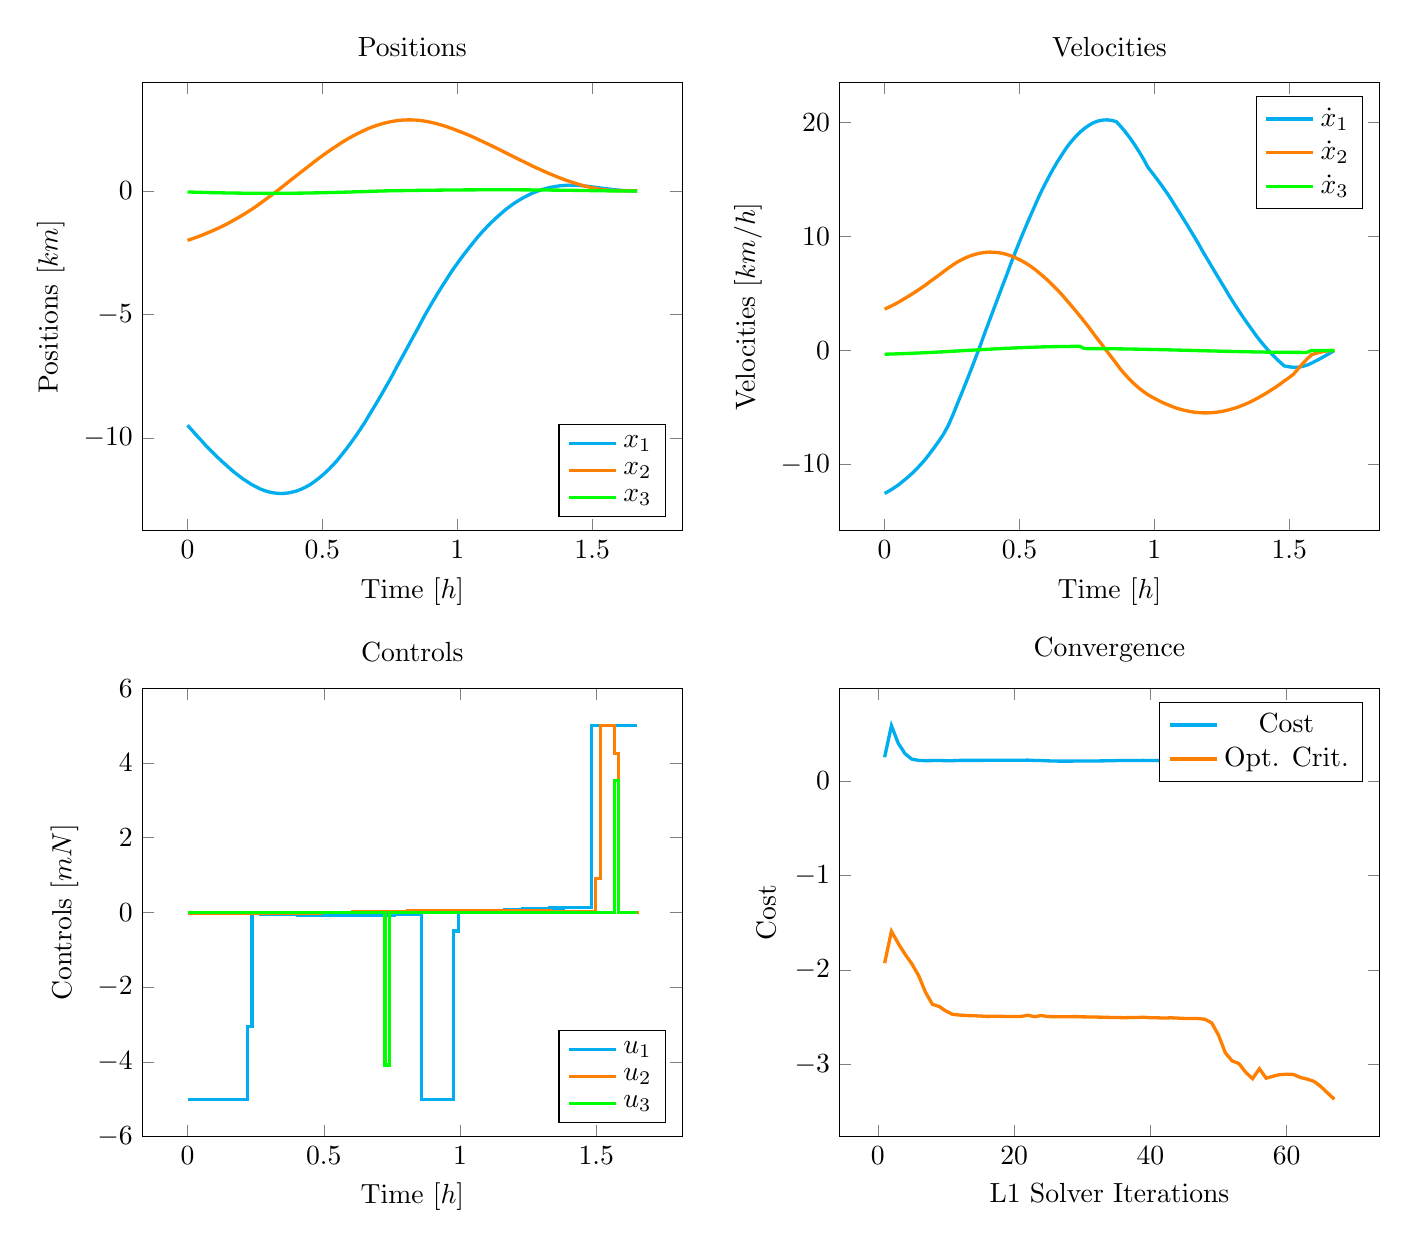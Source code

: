 \begin{tikzpicture}[]
\begin{groupplot}[group style={horizontal sep = 2.0cm, vertical sep = 2.0cm, group size=2 by 2}]
\nextgroupplot [legend pos = {south east}, ylabel = {Positions $[km]$}, title = {Positions}, xlabel = {Time $[h]$}]\addplot+ [no marks, cyan, very thick]coordinates {
(0.0, -9.477)
(0.017, -9.686)
(0.034, -9.891)
(0.051, -10.092)
(0.067, -10.288)
(0.084, -10.478)
(0.101, -10.662)
(0.118, -10.841)
(0.135, -11.012)
(0.152, -11.176)
(0.168, -11.332)
(0.185, -11.479)
(0.202, -11.617)
(0.219, -11.745)
(0.236, -11.862)
(0.253, -11.964)
(0.269, -12.052)
(0.286, -12.123)
(0.303, -12.177)
(0.32, -12.214)
(0.337, -12.234)
(0.354, -12.236)
(0.37, -12.221)
(0.387, -12.187)
(0.404, -12.135)
(0.421, -12.066)
(0.438, -11.978)
(0.455, -11.873)
(0.471, -11.75)
(0.488, -11.61)
(0.505, -11.453)
(0.522, -11.279)
(0.539, -11.09)
(0.556, -10.885)
(0.572, -10.665)
(0.589, -10.43)
(0.606, -10.183)
(0.623, -9.922)
(0.64, -9.65)
(0.657, -9.366)
(0.673, -9.073)
(0.69, -8.77)
(0.707, -8.458)
(0.724, -8.14)
(0.741, -7.815)
(0.758, -7.485)
(0.774, -7.151)
(0.791, -6.813)
(0.808, -6.474)
(0.825, -6.134)
(0.842, -5.794)
(0.859, -5.455)
(0.875, -5.121)
(0.892, -4.795)
(0.909, -4.476)
(0.926, -4.168)
(0.943, -3.869)
(0.96, -3.581)
(0.976, -3.305)
(0.993, -3.039)
(1.01, -2.782)
(1.027, -2.534)
(1.044, -2.296)
(1.061, -2.067)
(1.077, -1.848)
(1.094, -1.64)
(1.111, -1.443)
(1.128, -1.257)
(1.145, -1.082)
(1.162, -0.918)
(1.178, -0.765)
(1.195, -0.624)
(1.212, -0.494)
(1.229, -0.376)
(1.246, -0.269)
(1.263, -0.173)
(1.279, -0.088)
(1.296, -0.014)
(1.313, 0.05)
(1.33, 0.103)
(1.347, 0.147)
(1.364, 0.181)
(1.38, 0.206)
(1.397, 0.222)
(1.414, 0.229)
(1.431, 0.23)
(1.448, 0.222)
(1.465, 0.209)
(1.481, 0.189)
(1.498, 0.165)
(1.515, 0.141)
(1.532, 0.116)
(1.549, 0.091)
(1.566, 0.069)
(1.582, 0.048)
(1.599, 0.031)
(1.616, 0.018)
(1.633, 0.008)
(1.65, 0.002)
(1.667, -0.0)
};
\addlegendentry{$x_1$}
\addplot+ [no marks, orange, very thick]coordinates {
(0.0, -2.0)
(0.017, -1.937)
(0.034, -1.872)
(0.051, -1.802)
(0.067, -1.73)
(0.084, -1.653)
(0.101, -1.572)
(0.118, -1.487)
(0.135, -1.397)
(0.152, -1.302)
(0.168, -1.203)
(0.185, -1.1)
(0.202, -0.991)
(0.219, -0.877)
(0.236, -0.758)
(0.253, -0.634)
(0.269, -0.506)
(0.286, -0.373)
(0.303, -0.238)
(0.32, -0.099)
(0.337, 0.042)
(0.354, 0.185)
(0.37, 0.329)
(0.387, 0.474)
(0.404, 0.619)
(0.421, 0.764)
(0.438, 0.907)
(0.455, 1.05)
(0.471, 1.19)
(0.488, 1.328)
(0.505, 1.463)
(0.522, 1.594)
(0.539, 1.721)
(0.556, 1.843)
(0.572, 1.961)
(0.589, 2.073)
(0.606, 2.179)
(0.623, 2.278)
(0.64, 2.371)
(0.657, 2.457)
(0.673, 2.536)
(0.69, 2.607)
(0.707, 2.67)
(0.724, 2.725)
(0.741, 2.772)
(0.758, 2.81)
(0.774, 2.839)
(0.791, 2.86)
(0.808, 2.871)
(0.825, 2.874)
(0.842, 2.868)
(0.859, 2.853)
(0.875, 2.83)
(0.892, 2.798)
(0.909, 2.758)
(0.926, 2.712)
(0.943, 2.659)
(0.96, 2.601)
(0.976, 2.538)
(0.993, 2.471)
(1.01, 2.4)
(1.027, 2.325)
(1.044, 2.248)
(1.061, 2.167)
(1.077, 2.084)
(1.094, 1.998)
(1.111, 1.911)
(1.128, 1.822)
(1.145, 1.732)
(1.162, 1.641)
(1.178, 1.549)
(1.195, 1.457)
(1.212, 1.365)
(1.229, 1.273)
(1.246, 1.183)
(1.263, 1.093)
(1.279, 1.005)
(1.296, 0.919)
(1.313, 0.835)
(1.33, 0.753)
(1.347, 0.674)
(1.364, 0.598)
(1.38, 0.526)
(1.397, 0.457)
(1.414, 0.392)
(1.431, 0.331)
(1.448, 0.274)
(1.465, 0.222)
(1.481, 0.174)
(1.498, 0.132)
(1.515, 0.094)
(1.532, 0.063)
(1.549, 0.04)
(1.566, 0.024)
(1.582, 0.014)
(1.599, 0.009)
(1.616, 0.006)
(1.633, 0.004)
(1.65, 0.004)
(1.667, 0.004)
};
\addlegendentry{$x_2$}
\addplot+ [no marks, green, very thick]coordinates {
(0.0, -0.043)
(0.017, -0.048)
(0.034, -0.054)
(0.051, -0.059)
(0.067, -0.063)
(0.084, -0.068)
(0.101, -0.072)
(0.118, -0.076)
(0.135, -0.08)
(0.152, -0.083)
(0.168, -0.086)
(0.185, -0.089)
(0.202, -0.091)
(0.219, -0.093)
(0.236, -0.095)
(0.253, -0.096)
(0.269, -0.097)
(0.286, -0.098)
(0.303, -0.098)
(0.32, -0.098)
(0.337, -0.097)
(0.354, -0.096)
(0.37, -0.095)
(0.387, -0.093)
(0.404, -0.091)
(0.421, -0.089)
(0.438, -0.086)
(0.455, -0.083)
(0.471, -0.079)
(0.488, -0.076)
(0.505, -0.072)
(0.522, -0.067)
(0.539, -0.063)
(0.556, -0.058)
(0.572, -0.053)
(0.589, -0.048)
(0.606, -0.042)
(0.623, -0.037)
(0.64, -0.031)
(0.657, -0.025)
(0.673, -0.019)
(0.69, -0.013)
(0.707, -0.007)
(0.724, -0.001)
(0.741, 0.003)
(0.758, 0.006)
(0.774, 0.009)
(0.791, 0.012)
(0.808, 0.014)
(0.825, 0.017)
(0.842, 0.02)
(0.859, 0.022)
(0.875, 0.025)
(0.892, 0.027)
(0.909, 0.029)
(0.926, 0.031)
(0.943, 0.033)
(0.96, 0.035)
(0.976, 0.037)
(0.993, 0.038)
(1.01, 0.04)
(1.027, 0.041)
(1.044, 0.042)
(1.061, 0.043)
(1.077, 0.044)
(1.094, 0.045)
(1.111, 0.045)
(1.128, 0.046)
(1.145, 0.046)
(1.162, 0.046)
(1.178, 0.045)
(1.195, 0.045)
(1.212, 0.044)
(1.229, 0.044)
(1.246, 0.043)
(1.263, 0.042)
(1.279, 0.04)
(1.296, 0.039)
(1.313, 0.037)
(1.33, 0.036)
(1.347, 0.034)
(1.364, 0.032)
(1.38, 0.03)
(1.397, 0.028)
(1.414, 0.025)
(1.431, 0.023)
(1.448, 0.02)
(1.465, 0.018)
(1.481, 0.015)
(1.498, 0.012)
(1.515, 0.01)
(1.532, 0.007)
(1.549, 0.004)
(1.566, 0.001)
(1.582, -0.0)
(1.599, -0.0)
(1.616, -0.0)
(1.633, -0.0)
(1.65, -0.0)
(1.667, -0.0)
};
\addlegendentry{$x_3$}
\nextgroupplot [legend pos = {north east}, ylabel = {Velocities $[km/h]$}, title = {Velocities}, xlabel = {Time $[h]$}]\addplot+ [no marks, cyan, very thick]coordinates {
(0.0, -12.519)
(0.017, -12.294)
(0.034, -12.044)
(0.051, -11.77)
(0.067, -11.467)
(0.084, -11.136)
(0.101, -10.775)
(0.118, -10.381)
(0.135, -9.955)
(0.152, -9.494)
(0.168, -8.999)
(0.185, -8.468)
(0.202, -7.9)
(0.219, -7.294)
(0.236, -6.559)
(0.253, -5.645)
(0.269, -4.697)
(0.286, -3.721)
(0.303, -2.719)
(0.32, -1.696)
(0.337, -0.656)
(0.354, 0.398)
(0.37, 1.462)
(0.387, 2.531)
(0.404, 3.601)
(0.421, 4.668)
(0.438, 5.729)
(0.455, 6.778)
(0.471, 7.812)
(0.488, 8.828)
(0.505, 9.821)
(0.522, 10.787)
(0.539, 11.722)
(0.556, 12.624)
(0.572, 13.489)
(0.589, 14.313)
(0.606, 15.094)
(0.623, 15.828)
(0.64, 16.512)
(0.657, 17.145)
(0.673, 17.723)
(0.69, 18.245)
(0.707, 18.708)
(0.724, 19.111)
(0.741, 19.452)
(0.758, 19.73)
(0.774, 19.944)
(0.791, 20.094)
(0.808, 20.178)
(0.825, 20.197)
(0.842, 20.15)
(0.859, 20.038)
(0.875, 19.625)
(0.892, 19.152)
(0.909, 18.622)
(0.926, 18.042)
(0.943, 17.415)
(0.96, 16.747)
(0.976, 16.043)
(0.993, 15.523)
(1.01, 14.999)
(1.027, 14.449)
(1.044, 13.875)
(1.061, 13.281)
(1.077, 12.667)
(1.094, 12.037)
(1.111, 11.393)
(1.128, 10.736)
(1.145, 10.071)
(1.162, 9.399)
(1.178, 8.723)
(1.195, 8.046)
(1.212, 7.37)
(1.229, 6.697)
(1.246, 6.03)
(1.263, 5.372)
(1.279, 4.726)
(1.296, 4.093)
(1.313, 3.476)
(1.33, 2.877)
(1.347, 2.299)
(1.364, 1.744)
(1.38, 1.213)
(1.397, 0.709)
(1.414, 0.234)
(1.431, -0.211)
(1.448, -0.624)
(1.465, -1.003)
(1.481, -1.348)
(1.498, -1.426)
(1.515, -1.467)
(1.532, -1.461)
(1.549, -1.396)
(1.566, -1.278)
(1.582, -1.109)
(1.599, -0.91)
(1.616, -0.696)
(1.633, -0.471)
(1.65, -0.238)
(1.667, -0.001)
};
\addlegendentry{$\dot{x}_1$}
\addplot+ [no marks, orange, very thick]coordinates {
(0.0, 3.626)
(0.017, 3.81)
(0.034, 4.009)
(0.051, 4.222)
(0.067, 4.448)
(0.084, 4.686)
(0.101, 4.936)
(0.118, 5.196)
(0.135, 5.465)
(0.152, 5.743)
(0.168, 6.028)
(0.185, 6.319)
(0.202, 6.615)
(0.219, 6.915)
(0.236, 7.212)
(0.253, 7.49)
(0.269, 7.739)
(0.286, 7.959)
(0.303, 8.148)
(0.32, 8.305)
(0.337, 8.431)
(0.354, 8.524)
(0.37, 8.585)
(0.387, 8.613)
(0.404, 8.608)
(0.421, 8.569)
(0.438, 8.498)
(0.455, 8.395)
(0.471, 8.26)
(0.488, 8.093)
(0.505, 7.895)
(0.522, 7.667)
(0.539, 7.41)
(0.556, 7.125)
(0.572, 6.812)
(0.589, 6.474)
(0.606, 6.111)
(0.623, 5.726)
(0.64, 5.318)
(0.657, 4.891)
(0.673, 4.445)
(0.69, 3.982)
(0.707, 3.505)
(0.724, 3.014)
(0.741, 2.512)
(0.758, 2.002)
(0.774, 1.483)
(0.791, 0.96)
(0.808, 0.433)
(0.825, -0.095)
(0.842, -0.622)
(0.859, -1.147)
(0.875, -1.652)
(0.892, -2.121)
(0.909, -2.553)
(0.926, -2.944)
(0.943, -3.295)
(0.96, -3.603)
(0.976, -3.868)
(0.993, -4.101)
(1.01, -4.317)
(1.027, -4.517)
(1.044, -4.699)
(1.061, -4.862)
(1.077, -5.007)
(1.094, -5.133)
(1.111, -5.239)
(1.128, -5.325)
(1.145, -5.391)
(1.162, -5.436)
(1.178, -5.461)
(1.195, -5.465)
(1.212, -5.448)
(1.229, -5.41)
(1.246, -5.352)
(1.263, -5.274)
(1.279, -5.176)
(1.296, -5.059)
(1.313, -4.923)
(1.33, -4.768)
(1.347, -4.596)
(1.364, -4.406)
(1.38, -4.201)
(1.397, -3.98)
(1.414, -3.744)
(1.431, -3.495)
(1.448, -3.233)
(1.465, -2.959)
(1.481, -2.675)
(1.498, -2.395)
(1.515, -2.094)
(1.532, -1.62)
(1.549, -1.169)
(1.566, -0.743)
(1.582, -0.379)
(1.599, -0.245)
(1.616, -0.14)
(1.633, -0.064)
(1.65, -0.017)
(1.667, -0.0)
};
\addlegendentry{$\dot{x}_2$}
\addplot+ [no marks, green, very thick]coordinates {
(0.0, -0.325)
(0.017, -0.314)
(0.034, -0.302)
(0.051, -0.29)
(0.067, -0.276)
(0.084, -0.26)
(0.101, -0.244)
(0.118, -0.227)
(0.135, -0.209)
(0.152, -0.191)
(0.168, -0.171)
(0.185, -0.151)
(0.202, -0.13)
(0.219, -0.109)
(0.236, -0.088)
(0.253, -0.066)
(0.269, -0.043)
(0.286, -0.021)
(0.303, 0.001)
(0.32, 0.024)
(0.337, 0.046)
(0.354, 0.068)
(0.37, 0.09)
(0.387, 0.112)
(0.404, 0.133)
(0.421, 0.154)
(0.438, 0.174)
(0.455, 0.193)
(0.471, 0.212)
(0.488, 0.23)
(0.505, 0.247)
(0.522, 0.263)
(0.539, 0.278)
(0.556, 0.291)
(0.572, 0.304)
(0.589, 0.316)
(0.606, 0.326)
(0.623, 0.335)
(0.64, 0.343)
(0.657, 0.349)
(0.673, 0.355)
(0.69, 0.358)
(0.707, 0.361)
(0.724, 0.362)
(0.741, 0.168)
(0.758, 0.166)
(0.774, 0.165)
(0.791, 0.162)
(0.808, 0.159)
(0.825, 0.156)
(0.842, 0.152)
(0.859, 0.147)
(0.875, 0.142)
(0.892, 0.136)
(0.909, 0.129)
(0.926, 0.122)
(0.943, 0.115)
(0.96, 0.107)
(0.976, 0.099)
(0.993, 0.09)
(1.01, 0.081)
(1.027, 0.072)
(1.044, 0.062)
(1.061, 0.053)
(1.077, 0.043)
(1.094, 0.032)
(1.111, 0.022)
(1.128, 0.012)
(1.145, 0.001)
(1.162, -0.009)
(1.178, -0.02)
(1.195, -0.03)
(1.212, -0.04)
(1.229, -0.05)
(1.246, -0.06)
(1.263, -0.07)
(1.279, -0.079)
(1.296, -0.088)
(1.313, -0.097)
(1.33, -0.105)
(1.347, -0.113)
(1.364, -0.121)
(1.38, -0.128)
(1.397, -0.134)
(1.414, -0.14)
(1.431, -0.146)
(1.448, -0.151)
(1.465, -0.155)
(1.481, -0.159)
(1.498, -0.162)
(1.515, -0.164)
(1.532, -0.166)
(1.549, -0.168)
(1.566, -0.168)
(1.582, -0.001)
(1.599, -0.001)
(1.616, -0.001)
(1.633, -0.0)
(1.65, -0.0)
(1.667, -0.0)
};
\addlegendentry{$\dot{x}_3$}
\nextgroupplot [legend pos = {south east}, ylabel = {Controls $[mN]$}, title = {Controls}, xlabel = {Time $[h]$}]\addplot+ [const plot, no marks, cyan, very thick]coordinates {
(0.0, -5.0)
(0.017, -5.0)
(0.034, -5.0)
(0.051, -5.0)
(0.067, -5.0)
(0.084, -5.0)
(0.101, -5.0)
(0.118, -5.0)
(0.135, -5.0)
(0.152, -5.0)
(0.168, -5.0)
(0.185, -5.0)
(0.202, -5.0)
(0.219, -3.05)
(0.236, -0.033)
(0.253, -0.037)
(0.269, -0.041)
(0.286, -0.044)
(0.303, -0.048)
(0.32, -0.051)
(0.337, -0.055)
(0.354, -0.058)
(0.37, -0.061)
(0.387, -0.064)
(0.404, -0.067)
(0.421, -0.069)
(0.438, -0.071)
(0.455, -0.073)
(0.471, -0.075)
(0.488, -0.077)
(0.505, -0.078)
(0.522, -0.079)
(0.539, -0.08)
(0.556, -0.08)
(0.572, -0.08)
(0.589, -0.08)
(0.606, -0.08)
(0.623, -0.079)
(0.64, -0.078)
(0.657, -0.077)
(0.673, -0.075)
(0.69, -0.073)
(0.707, -0.071)
(0.724, -0.068)
(0.741, -0.065)
(0.758, -0.062)
(0.774, -0.059)
(0.791, -0.055)
(0.808, -0.051)
(0.825, -0.047)
(0.842, -0.042)
(0.859, -5.0)
(0.875, -5.0)
(0.892, -5.0)
(0.909, -5.0)
(0.926, -5.0)
(0.943, -5.0)
(0.96, -5.0)
(0.976, -0.493)
(0.993, 0.006)
(1.01, 0.012)
(1.027, 0.018)
(1.044, 0.024)
(1.061, 0.03)
(1.077, 0.036)
(1.094, 0.042)
(1.111, 0.048)
(1.128, 0.054)
(1.145, 0.06)
(1.162, 0.066)
(1.178, 0.072)
(1.195, 0.077)
(1.212, 0.083)
(1.229, 0.088)
(1.246, 0.093)
(1.263, 0.098)
(1.279, 0.103)
(1.296, 0.107)
(1.313, 0.111)
(1.33, 0.115)
(1.347, 0.119)
(1.364, 0.122)
(1.38, 0.125)
(1.397, 0.128)
(1.414, 0.131)
(1.431, 0.133)
(1.448, 0.135)
(1.465, 0.137)
(1.481, 5.0)
(1.498, 5.0)
(1.515, 5.0)
(1.532, 5.0)
(1.549, 5.0)
(1.566, 5.0)
(1.582, 5.0)
(1.599, 5.0)
(1.616, 5.0)
(1.633, 5.0)
(1.65, 5.0)
};
\addlegendentry{$u_1$}
\addplot+ [const plot, no marks, orange, very thick]coordinates {
(0.0, -0.016)
(0.017, -0.018)
(0.034, -0.019)
(0.051, -0.021)
(0.067, -0.022)
(0.084, -0.023)
(0.101, -0.024)
(0.118, -0.025)
(0.135, -0.026)
(0.152, -0.027)
(0.168, -0.027)
(0.185, -0.027)
(0.202, -0.028)
(0.219, -0.028)
(0.236, -0.027)
(0.253, -0.027)
(0.269, -0.027)
(0.286, -0.026)
(0.303, -0.025)
(0.32, -0.024)
(0.337, -0.023)
(0.354, -0.022)
(0.37, -0.021)
(0.387, -0.019)
(0.404, -0.018)
(0.421, -0.016)
(0.438, -0.014)
(0.455, -0.013)
(0.471, -0.011)
(0.488, -0.008)
(0.505, -0.006)
(0.522, -0.004)
(0.539, -0.002)
(0.556, 0.001)
(0.572, 0.003)
(0.589, 0.005)
(0.606, 0.008)
(0.623, 0.01)
(0.64, 0.013)
(0.657, 0.015)
(0.673, 0.018)
(0.69, 0.02)
(0.707, 0.023)
(0.724, 0.025)
(0.741, 0.027)
(0.758, 0.03)
(0.774, 0.032)
(0.791, 0.034)
(0.808, 0.036)
(0.825, 0.038)
(0.842, 0.04)
(0.859, 0.041)
(0.875, 0.043)
(0.892, 0.045)
(0.909, 0.046)
(0.926, 0.047)
(0.943, 0.048)
(0.96, 0.049)
(0.976, 0.05)
(0.993, 0.051)
(1.01, 0.051)
(1.027, 0.052)
(1.044, 0.052)
(1.061, 0.052)
(1.077, 0.052)
(1.094, 0.052)
(1.111, 0.051)
(1.128, 0.051)
(1.145, 0.05)
(1.162, 0.049)
(1.178, 0.048)
(1.195, 0.047)
(1.212, 0.046)
(1.229, 0.044)
(1.246, 0.043)
(1.263, 0.041)
(1.279, 0.04)
(1.296, 0.038)
(1.313, 0.036)
(1.33, 0.034)
(1.347, 0.032)
(1.364, 0.029)
(1.38, 0.027)
(1.397, 0.025)
(1.414, 0.022)
(1.431, 0.02)
(1.448, 0.018)
(1.465, 0.015)
(1.481, 0.013)
(1.498, 0.905)
(1.515, 5.0)
(1.532, 5.0)
(1.549, 5.0)
(1.566, 4.258)
(1.582, -0.002)
(1.599, -0.004)
(1.616, -0.006)
(1.633, -0.009)
(1.65, -0.011)
};
\addlegendentry{$u_2$}
\addplot+ [const plot, no marks, green, very thick]coordinates {
(0.0, -0.001)
(0.017, -0.001)
(0.034, -0.001)
(0.051, -0.001)
(0.067, -0.001)
(0.084, -0.001)
(0.101, -0.001)
(0.118, -0.001)
(0.135, -0.001)
(0.152, -0.001)
(0.168, -0.001)
(0.185, -0.001)
(0.202, -0.001)
(0.219, -0.001)
(0.236, -0.001)
(0.253, -0.001)
(0.269, -0.001)
(0.286, -0.001)
(0.303, -0.001)
(0.32, -0.001)
(0.337, -0.001)
(0.354, -0.001)
(0.37, -0.001)
(0.387, -0.001)
(0.404, -0.001)
(0.421, -0.001)
(0.438, -0.001)
(0.455, -0.001)
(0.471, -0.001)
(0.488, -0.001)
(0.505, -0.001)
(0.522, -0.001)
(0.539, -0.001)
(0.556, -0.001)
(0.572, -0.001)
(0.589, -0.0)
(0.606, -0.0)
(0.623, -0.0)
(0.64, -0.0)
(0.657, -7.352e-5)
(0.673, 1.985e-5)
(0.69, 0.0)
(0.707, 0.0)
(0.724, -4.084)
(0.741, 0.0)
(0.758, 0.0)
(0.774, 0.001)
(0.791, 0.001)
(0.808, 0.001)
(0.825, 0.001)
(0.842, 0.001)
(0.859, 0.001)
(0.875, 0.001)
(0.892, 0.001)
(0.909, 0.001)
(0.926, 0.001)
(0.943, 0.001)
(0.96, 0.001)
(0.976, 0.001)
(0.993, 0.001)
(1.01, 0.001)
(1.027, 0.001)
(1.044, 0.001)
(1.061, 0.001)
(1.077, 0.001)
(1.094, 0.001)
(1.111, 0.001)
(1.128, 0.001)
(1.145, 0.001)
(1.162, 0.001)
(1.178, 0.001)
(1.195, 0.001)
(1.212, 0.001)
(1.229, 0.001)
(1.246, 0.001)
(1.263, 0.001)
(1.279, 0.001)
(1.296, 0.001)
(1.313, 0.001)
(1.33, 0.001)
(1.347, 0.001)
(1.364, 0.001)
(1.38, 0.001)
(1.397, 0.001)
(1.414, 0.001)
(1.431, 0.0)
(1.448, 0.0)
(1.465, 0.0)
(1.481, 0.0)
(1.498, 0.0)
(1.515, 2.004e-5)
(1.532, -7.332e-5)
(1.549, -0.0)
(1.566, 3.533)
(1.582, -0.0)
(1.599, -0.0)
(1.616, -0.001)
(1.633, -0.001)
(1.65, -0.001)
};
\addlegendentry{$u_3$}
\nextgroupplot [legend pos = {north east}, ylabel = {Cost}, title = {Convergence}, xlabel = {L1 Solver Iterations}]\addplot+ [no marks, cyan, very thick]coordinates {
(1.0, 0.253)
(2.0, 0.587)
(3.0, 0.4)
(4.0, 0.289)
(5.0, 0.232)
(6.0, 0.219)
(7.0, 0.216)
(8.0, 0.217)
(9.0, 0.218)
(10.0, 0.216)
(11.0, 0.216)
(12.0, 0.219)
(13.0, 0.219)
(14.0, 0.219)
(15.0, 0.219)
(16.0, 0.22)
(17.0, 0.221)
(18.0, 0.221)
(19.0, 0.221)
(20.0, 0.221)
(21.0, 0.22)
(22.0, 0.222)
(23.0, 0.218)
(24.0, 0.218)
(25.0, 0.214)
(26.0, 0.212)
(27.0, 0.211)
(28.0, 0.211)
(29.0, 0.212)
(30.0, 0.212)
(31.0, 0.212)
(32.0, 0.213)
(33.0, 0.214)
(34.0, 0.215)
(35.0, 0.217)
(36.0, 0.217)
(37.0, 0.218)
(38.0, 0.218)
(39.0, 0.219)
(40.0, 0.217)
(41.0, 0.217)
(42.0, 0.216)
(43.0, 0.217)
(44.0, 0.217)
(45.0, 0.216)
(46.0, 0.216)
(47.0, 0.216)
(48.0, 0.216)
(49.0, 0.216)
(50.0, 0.212)
(51.0, 0.209)
(52.0, 0.212)
(53.0, 0.212)
(54.0, 0.206)
(55.0, 0.201)
(56.0, 0.2)
(57.0, 0.198)
(58.0, 0.198)
(59.0, 0.198)
(60.0, 0.198)
(61.0, 0.198)
(62.0, 0.198)
(63.0, 0.197)
(64.0, 0.197)
(65.0, 0.196)
(66.0, 0.195)
(67.0, 0.194)
};
\addlegendentry{Cost}
\addplot+ [no marks, orange, very thick]coordinates {
(1.0, -1.929)
(2.0, -1.592)
(3.0, -1.72)
(4.0, -1.835)
(5.0, -1.937)
(6.0, -2.063)
(7.0, -2.238)
(8.0, -2.364)
(9.0, -2.388)
(10.0, -2.437)
(11.0, -2.472)
(12.0, -2.479)
(13.0, -2.484)
(14.0, -2.486)
(15.0, -2.489)
(16.0, -2.493)
(17.0, -2.492)
(18.0, -2.492)
(19.0, -2.495)
(20.0, -2.494)
(21.0, -2.494)
(22.0, -2.481)
(23.0, -2.496)
(24.0, -2.484)
(25.0, -2.495)
(26.0, -2.496)
(27.0, -2.497)
(28.0, -2.497)
(29.0, -2.495)
(30.0, -2.498)
(31.0, -2.499)
(32.0, -2.5)
(33.0, -2.502)
(34.0, -2.504)
(35.0, -2.504)
(36.0, -2.507)
(37.0, -2.505)
(38.0, -2.505)
(39.0, -2.502)
(40.0, -2.508)
(41.0, -2.508)
(42.0, -2.511)
(43.0, -2.508)
(44.0, -2.511)
(45.0, -2.515)
(46.0, -2.516)
(47.0, -2.516)
(48.0, -2.523)
(49.0, -2.562)
(50.0, -2.691)
(51.0, -2.879)
(52.0, -2.965)
(53.0, -2.993)
(54.0, -3.086)
(55.0, -3.153)
(56.0, -3.048)
(57.0, -3.148)
(58.0, -3.127)
(59.0, -3.11)
(60.0, -3.106)
(61.0, -3.108)
(62.0, -3.14)
(63.0, -3.157)
(64.0, -3.181)
(65.0, -3.235)
(66.0, -3.304)
(67.0, -3.371)
};
\addlegendentry{Opt. Crit.}
\end{groupplot}

\end{tikzpicture}
